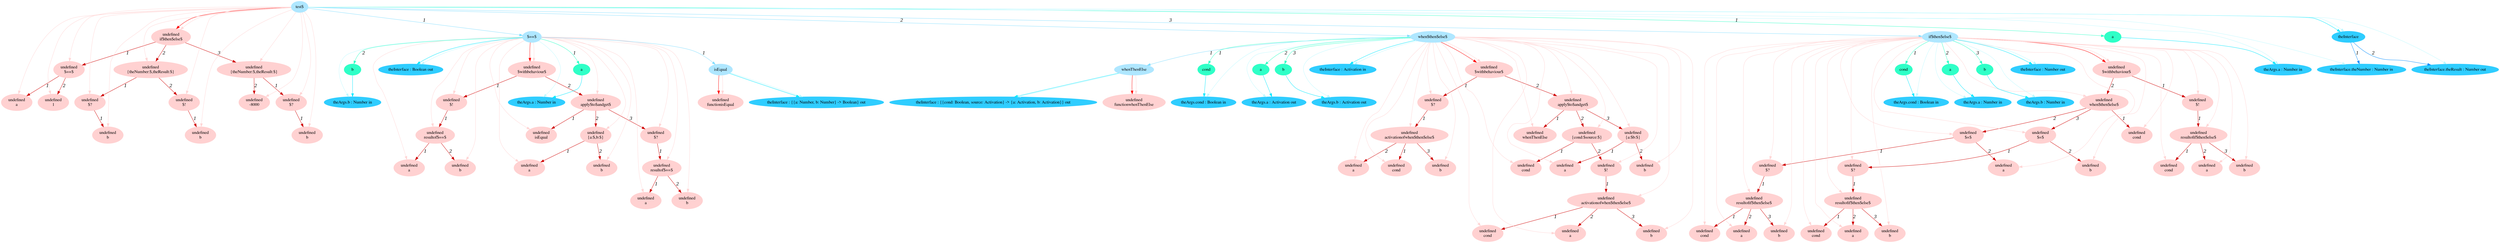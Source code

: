 digraph g{node_12953 [shape="ellipse", style="filled", color="#ffd1d1", fontname="Times", label="undefined
functionisEqual" ]
node_12970 [shape="ellipse", style="filled", color="#ffd1d1", fontname="Times", label="undefined
$withbehaviour$" ]
node_12972 [shape="ellipse", style="filled", color="#ffd1d1", fontname="Times", label="undefined
$!" ]
node_12974 [shape="ellipse", style="filled", color="#ffd1d1", fontname="Times", label="undefined
resultof$==$" ]
node_12976 [shape="ellipse", style="filled", color="#ffd1d1", fontname="Times", label="undefined
a" ]
node_12978 [shape="ellipse", style="filled", color="#ffd1d1", fontname="Times", label="undefined
b" ]
node_12983 [shape="ellipse", style="filled", color="#ffd1d1", fontname="Times", label="undefined
apply$to$andget$" ]
node_12985 [shape="ellipse", style="filled", color="#ffd1d1", fontname="Times", label="undefined
isEqual" ]
node_12987 [shape="ellipse", style="filled", color="#ffd1d1", fontname="Times", label="undefined
{a:$,b:$}" ]
node_12989 [shape="ellipse", style="filled", color="#ffd1d1", fontname="Times", label="undefined
a" ]
node_12991 [shape="ellipse", style="filled", color="#ffd1d1", fontname="Times", label="undefined
b" ]
node_12995 [shape="ellipse", style="filled", color="#ffd1d1", fontname="Times", label="undefined
$?" ]
node_12997 [shape="ellipse", style="filled", color="#ffd1d1", fontname="Times", label="undefined
resultof$==$" ]
node_12999 [shape="ellipse", style="filled", color="#ffd1d1", fontname="Times", label="undefined
a" ]
node_13001 [shape="ellipse", style="filled", color="#ffd1d1", fontname="Times", label="undefined
b" ]
node_13017 [shape="ellipse", style="filled", color="#ffd1d1", fontname="Times", label="undefined
functionwhenThenElse" ]
node_13039 [shape="ellipse", style="filled", color="#ffd1d1", fontname="Times", label="undefined
$withbehaviour$" ]
node_13041 [shape="ellipse", style="filled", color="#ffd1d1", fontname="Times", label="undefined
$?" ]
node_13043 [shape="ellipse", style="filled", color="#ffd1d1", fontname="Times", label="undefined
activationofwhen$then$else$" ]
node_13045 [shape="ellipse", style="filled", color="#ffd1d1", fontname="Times", label="undefined
cond" ]
node_13047 [shape="ellipse", style="filled", color="#ffd1d1", fontname="Times", label="undefined
a" ]
node_13049 [shape="ellipse", style="filled", color="#ffd1d1", fontname="Times", label="undefined
b" ]
node_13055 [shape="ellipse", style="filled", color="#ffd1d1", fontname="Times", label="undefined
apply$to$andget$" ]
node_13057 [shape="ellipse", style="filled", color="#ffd1d1", fontname="Times", label="undefined
whenThenElse" ]
node_13059 [shape="ellipse", style="filled", color="#ffd1d1", fontname="Times", label="undefined
{cond:$source:$}" ]
node_13061 [shape="ellipse", style="filled", color="#ffd1d1", fontname="Times", label="undefined
cond" ]
node_13063 [shape="ellipse", style="filled", color="#ffd1d1", fontname="Times", label="undefined
$!" ]
node_13065 [shape="ellipse", style="filled", color="#ffd1d1", fontname="Times", label="undefined
activationofwhen$then$else$" ]
node_13067 [shape="ellipse", style="filled", color="#ffd1d1", fontname="Times", label="undefined
cond" ]
node_13069 [shape="ellipse", style="filled", color="#ffd1d1", fontname="Times", label="undefined
a" ]
node_13071 [shape="ellipse", style="filled", color="#ffd1d1", fontname="Times", label="undefined
b" ]
node_13079 [shape="ellipse", style="filled", color="#ffd1d1", fontname="Times", label="undefined
{a:$b:$}" ]
node_13081 [shape="ellipse", style="filled", color="#ffd1d1", fontname="Times", label="undefined
a" ]
node_13083 [shape="ellipse", style="filled", color="#ffd1d1", fontname="Times", label="undefined
b" ]
node_13112 [shape="ellipse", style="filled", color="#ffd1d1", fontname="Times", label="undefined
$withbehaviour$" ]
node_13114 [shape="ellipse", style="filled", color="#ffd1d1", fontname="Times", label="undefined
$!" ]
node_13116 [shape="ellipse", style="filled", color="#ffd1d1", fontname="Times", label="undefined
resultofif$then$else$" ]
node_13118 [shape="ellipse", style="filled", color="#ffd1d1", fontname="Times", label="undefined
cond" ]
node_13120 [shape="ellipse", style="filled", color="#ffd1d1", fontname="Times", label="undefined
a" ]
node_13122 [shape="ellipse", style="filled", color="#ffd1d1", fontname="Times", label="undefined
b" ]
node_13128 [shape="ellipse", style="filled", color="#ffd1d1", fontname="Times", label="undefined
when$then$else$" ]
node_13130 [shape="ellipse", style="filled", color="#ffd1d1", fontname="Times", label="undefined
cond" ]
node_13132 [shape="ellipse", style="filled", color="#ffd1d1", fontname="Times", label="undefined
$=$" ]
node_13134 [shape="ellipse", style="filled", color="#ffd1d1", fontname="Times", label="undefined
$?" ]
node_13136 [shape="ellipse", style="filled", color="#ffd1d1", fontname="Times", label="undefined
resultofif$then$else$" ]
node_13138 [shape="ellipse", style="filled", color="#ffd1d1", fontname="Times", label="undefined
cond" ]
node_13140 [shape="ellipse", style="filled", color="#ffd1d1", fontname="Times", label="undefined
a" ]
node_13142 [shape="ellipse", style="filled", color="#ffd1d1", fontname="Times", label="undefined
b" ]
node_13148 [shape="ellipse", style="filled", color="#ffd1d1", fontname="Times", label="undefined
a" ]
node_13152 [shape="ellipse", style="filled", color="#ffd1d1", fontname="Times", label="undefined
$=$" ]
node_13154 [shape="ellipse", style="filled", color="#ffd1d1", fontname="Times", label="undefined
$?" ]
node_13156 [shape="ellipse", style="filled", color="#ffd1d1", fontname="Times", label="undefined
resultofif$then$else$" ]
node_13158 [shape="ellipse", style="filled", color="#ffd1d1", fontname="Times", label="undefined
cond" ]
node_13160 [shape="ellipse", style="filled", color="#ffd1d1", fontname="Times", label="undefined
a" ]
node_13162 [shape="ellipse", style="filled", color="#ffd1d1", fontname="Times", label="undefined
b" ]
node_13168 [shape="ellipse", style="filled", color="#ffd1d1", fontname="Times", label="undefined
b" ]
node_13195 [shape="ellipse", style="filled", color="#ffd1d1", fontname="Times", label="undefined
if$then$else$" ]
node_13197 [shape="ellipse", style="filled", color="#ffd1d1", fontname="Times", label="undefined
$==$" ]
node_13199 [shape="ellipse", style="filled", color="#ffd1d1", fontname="Times", label="undefined
a" ]
node_13201 [shape="ellipse", style="filled", color="#ffd1d1", fontname="Times", label="undefined
1" ]
node_13205 [shape="ellipse", style="filled", color="#ffd1d1", fontname="Times", label="undefined
{theNumber:$,theResult:$}" ]
node_13207 [shape="ellipse", style="filled", color="#ffd1d1", fontname="Times", label="undefined
$?" ]
node_13209 [shape="ellipse", style="filled", color="#ffd1d1", fontname="Times", label="undefined
b" ]
node_13212 [shape="ellipse", style="filled", color="#ffd1d1", fontname="Times", label="undefined
$!" ]
node_13214 [shape="ellipse", style="filled", color="#ffd1d1", fontname="Times", label="undefined
b" ]
node_13219 [shape="ellipse", style="filled", color="#ffd1d1", fontname="Times", label="undefined
{theNumber:$,theResult:$}" ]
node_13221 [shape="ellipse", style="filled", color="#ffd1d1", fontname="Times", label="undefined
$?" ]
node_13223 [shape="ellipse", style="filled", color="#ffd1d1", fontname="Times", label="undefined
b" ]
node_13226 [shape="ellipse", style="filled", color="#ffd1d1", fontname="Times", label="undefined
-8000" ]
node_12947 [shape="ellipse", style="filled", color="#afe7ff", fontname="Times", label="test$" ]
node_12948 [shape="ellipse", style="filled", color="#afe7ff", fontname="Times", label="$==$" ]
node_12949 [shape="ellipse", style="filled", color="#afe7ff", fontname="Times", label="isEqual" ]
node_13012 [shape="ellipse", style="filled", color="#afe7ff", fontname="Times", label="when$then$else$" ]
node_13013 [shape="ellipse", style="filled", color="#afe7ff", fontname="Times", label="whenThenElse" ]
node_13093 [shape="ellipse", style="filled", color="#afe7ff", fontname="Times", label="if$then$else$" ]
node_12957 [shape="ellipse", style="filled", color="#2fffc7", fontname="Times", label="a" ]
node_12961 [shape="ellipse", style="filled", color="#2fffc7", fontname="Times", label="b" ]
node_13021 [shape="ellipse", style="filled", color="#2fffc7", fontname="Times", label="cond" ]
node_13025 [shape="ellipse", style="filled", color="#2fffc7", fontname="Times", label="a" ]
node_13029 [shape="ellipse", style="filled", color="#2fffc7", fontname="Times", label="b" ]
node_13094 [shape="ellipse", style="filled", color="#2fffc7", fontname="Times", label="cond" ]
node_13098 [shape="ellipse", style="filled", color="#2fffc7", fontname="Times", label="a" ]
node_13102 [shape="ellipse", style="filled", color="#2fffc7", fontname="Times", label="b" ]
node_13181 [shape="ellipse", style="filled", color="#2fffc7", fontname="Times", label="a" ]
node_12950 [shape="ellipse", style="filled", color="#2fcdff", fontname="Times", label="theInterface : {{a: Number, b: Number} -> Boolean} out" ]
node_12958 [shape="ellipse", style="filled", color="#2fcdff", fontname="Times", label="theArgs.a : Number in" ]
node_12962 [shape="ellipse", style="filled", color="#2fcdff", fontname="Times", label="theArgs.b : Number in" ]
node_12967 [shape="ellipse", style="filled", color="#2fcdff", fontname="Times", label="theInterface : Boolean out" ]
node_13014 [shape="ellipse", style="filled", color="#2fcdff", fontname="Times", label="theInterface : {{cond: Boolean, source: Activation} -> {a: Activation, b: Activation}} out" ]
node_13022 [shape="ellipse", style="filled", color="#2fcdff", fontname="Times", label="theArgs.cond : Boolean in" ]
node_13026 [shape="ellipse", style="filled", color="#2fcdff", fontname="Times", label="theArgs.a : Activation out" ]
node_13030 [shape="ellipse", style="filled", color="#2fcdff", fontname="Times", label="theArgs.b : Activation out" ]
node_13036 [shape="ellipse", style="filled", color="#2fcdff", fontname="Times", label="theInterface : Activation in" ]
node_13095 [shape="ellipse", style="filled", color="#2fcdff", fontname="Times", label="theArgs.cond : Boolean in" ]
node_13099 [shape="ellipse", style="filled", color="#2fcdff", fontname="Times", label="theArgs.a : Number in" ]
node_13103 [shape="ellipse", style="filled", color="#2fcdff", fontname="Times", label="theArgs.b : Number in" ]
node_13109 [shape="ellipse", style="filled", color="#2fcdff", fontname="Times", label="theInterface : Number out" ]
node_13182 [shape="ellipse", style="filled", color="#2fcdff", fontname="Times", label="theArgs.a : Number in" ]
node_13186 [shape="ellipse", style="filled", color="#2fcdff", fontname="Times", label="theInterface" ]
node_13187 [shape="ellipse", style="filled", color="#2fcdff", fontname="Times", label="theInterface.theNumber : Number in" ]
node_13189 [shape="ellipse", style="filled", color="#2fcdff", fontname="Times", label="theInterface.theResult : Number out" ]
node_12974 -> node_12976 [dir=forward, arrowHead=normal, fontname="Times-Italic", arrowsize=1, color="#d00000", label="1",  headlabel="", taillabel="" ]
node_12974 -> node_12978 [dir=forward, arrowHead=normal, fontname="Times-Italic", arrowsize=1, color="#d00000", label="2",  headlabel="", taillabel="" ]
node_12972 -> node_12974 [dir=forward, arrowHead=normal, fontname="Times-Italic", arrowsize=1, color="#d00000", label="1",  headlabel="", taillabel="" ]
node_12987 -> node_12989 [dir=forward, arrowHead=normal, fontname="Times-Italic", arrowsize=1, color="#d00000", label="1",  headlabel="", taillabel="" ]
node_12987 -> node_12991 [dir=forward, arrowHead=normal, fontname="Times-Italic", arrowsize=1, color="#d00000", label="2",  headlabel="", taillabel="" ]
node_12997 -> node_12999 [dir=forward, arrowHead=normal, fontname="Times-Italic", arrowsize=1, color="#d00000", label="1",  headlabel="", taillabel="" ]
node_12997 -> node_13001 [dir=forward, arrowHead=normal, fontname="Times-Italic", arrowsize=1, color="#d00000", label="2",  headlabel="", taillabel="" ]
node_12995 -> node_12997 [dir=forward, arrowHead=normal, fontname="Times-Italic", arrowsize=1, color="#d00000", label="1",  headlabel="", taillabel="" ]
node_12983 -> node_12985 [dir=forward, arrowHead=normal, fontname="Times-Italic", arrowsize=1, color="#d00000", label="1",  headlabel="", taillabel="" ]
node_12983 -> node_12987 [dir=forward, arrowHead=normal, fontname="Times-Italic", arrowsize=1, color="#d00000", label="2",  headlabel="", taillabel="" ]
node_12983 -> node_12995 [dir=forward, arrowHead=normal, fontname="Times-Italic", arrowsize=1, color="#d00000", label="3",  headlabel="", taillabel="" ]
node_12970 -> node_12972 [dir=forward, arrowHead=normal, fontname="Times-Italic", arrowsize=1, color="#d00000", label="1",  headlabel="", taillabel="" ]
node_12970 -> node_12983 [dir=forward, arrowHead=normal, fontname="Times-Italic", arrowsize=1, color="#d00000", label="2",  headlabel="", taillabel="" ]
node_13043 -> node_13045 [dir=forward, arrowHead=normal, fontname="Times-Italic", arrowsize=1, color="#d00000", label="1",  headlabel="", taillabel="" ]
node_13043 -> node_13047 [dir=forward, arrowHead=normal, fontname="Times-Italic", arrowsize=1, color="#d00000", label="2",  headlabel="", taillabel="" ]
node_13043 -> node_13049 [dir=forward, arrowHead=normal, fontname="Times-Italic", arrowsize=1, color="#d00000", label="3",  headlabel="", taillabel="" ]
node_13041 -> node_13043 [dir=forward, arrowHead=normal, fontname="Times-Italic", arrowsize=1, color="#d00000", label="1",  headlabel="", taillabel="" ]
node_13065 -> node_13067 [dir=forward, arrowHead=normal, fontname="Times-Italic", arrowsize=1, color="#d00000", label="1",  headlabel="", taillabel="" ]
node_13065 -> node_13069 [dir=forward, arrowHead=normal, fontname="Times-Italic", arrowsize=1, color="#d00000", label="2",  headlabel="", taillabel="" ]
node_13065 -> node_13071 [dir=forward, arrowHead=normal, fontname="Times-Italic", arrowsize=1, color="#d00000", label="3",  headlabel="", taillabel="" ]
node_13063 -> node_13065 [dir=forward, arrowHead=normal, fontname="Times-Italic", arrowsize=1, color="#d00000", label="1",  headlabel="", taillabel="" ]
node_13059 -> node_13061 [dir=forward, arrowHead=normal, fontname="Times-Italic", arrowsize=1, color="#d00000", label="1",  headlabel="", taillabel="" ]
node_13059 -> node_13063 [dir=forward, arrowHead=normal, fontname="Times-Italic", arrowsize=1, color="#d00000", label="2",  headlabel="", taillabel="" ]
node_13079 -> node_13081 [dir=forward, arrowHead=normal, fontname="Times-Italic", arrowsize=1, color="#d00000", label="1",  headlabel="", taillabel="" ]
node_13079 -> node_13083 [dir=forward, arrowHead=normal, fontname="Times-Italic", arrowsize=1, color="#d00000", label="2",  headlabel="", taillabel="" ]
node_13055 -> node_13057 [dir=forward, arrowHead=normal, fontname="Times-Italic", arrowsize=1, color="#d00000", label="1",  headlabel="", taillabel="" ]
node_13055 -> node_13059 [dir=forward, arrowHead=normal, fontname="Times-Italic", arrowsize=1, color="#d00000", label="2",  headlabel="", taillabel="" ]
node_13055 -> node_13079 [dir=forward, arrowHead=normal, fontname="Times-Italic", arrowsize=1, color="#d00000", label="3",  headlabel="", taillabel="" ]
node_13039 -> node_13041 [dir=forward, arrowHead=normal, fontname="Times-Italic", arrowsize=1, color="#d00000", label="1",  headlabel="", taillabel="" ]
node_13039 -> node_13055 [dir=forward, arrowHead=normal, fontname="Times-Italic", arrowsize=1, color="#d00000", label="2",  headlabel="", taillabel="" ]
node_13116 -> node_13118 [dir=forward, arrowHead=normal, fontname="Times-Italic", arrowsize=1, color="#d00000", label="1",  headlabel="", taillabel="" ]
node_13116 -> node_13120 [dir=forward, arrowHead=normal, fontname="Times-Italic", arrowsize=1, color="#d00000", label="2",  headlabel="", taillabel="" ]
node_13116 -> node_13122 [dir=forward, arrowHead=normal, fontname="Times-Italic", arrowsize=1, color="#d00000", label="3",  headlabel="", taillabel="" ]
node_13114 -> node_13116 [dir=forward, arrowHead=normal, fontname="Times-Italic", arrowsize=1, color="#d00000", label="1",  headlabel="", taillabel="" ]
node_13136 -> node_13138 [dir=forward, arrowHead=normal, fontname="Times-Italic", arrowsize=1, color="#d00000", label="1",  headlabel="", taillabel="" ]
node_13136 -> node_13140 [dir=forward, arrowHead=normal, fontname="Times-Italic", arrowsize=1, color="#d00000", label="2",  headlabel="", taillabel="" ]
node_13136 -> node_13142 [dir=forward, arrowHead=normal, fontname="Times-Italic", arrowsize=1, color="#d00000", label="3",  headlabel="", taillabel="" ]
node_13134 -> node_13136 [dir=forward, arrowHead=normal, fontname="Times-Italic", arrowsize=1, color="#d00000", label="1",  headlabel="", taillabel="" ]
node_13132 -> node_13134 [dir=forward, arrowHead=normal, fontname="Times-Italic", arrowsize=1, color="#d00000", label="1",  headlabel="", taillabel="" ]
node_13132 -> node_13148 [dir=forward, arrowHead=normal, fontname="Times-Italic", arrowsize=1, color="#d00000", label="2",  headlabel="", taillabel="" ]
node_13156 -> node_13158 [dir=forward, arrowHead=normal, fontname="Times-Italic", arrowsize=1, color="#d00000", label="1",  headlabel="", taillabel="" ]
node_13156 -> node_13160 [dir=forward, arrowHead=normal, fontname="Times-Italic", arrowsize=1, color="#d00000", label="2",  headlabel="", taillabel="" ]
node_13156 -> node_13162 [dir=forward, arrowHead=normal, fontname="Times-Italic", arrowsize=1, color="#d00000", label="3",  headlabel="", taillabel="" ]
node_13154 -> node_13156 [dir=forward, arrowHead=normal, fontname="Times-Italic", arrowsize=1, color="#d00000", label="1",  headlabel="", taillabel="" ]
node_13152 -> node_13154 [dir=forward, arrowHead=normal, fontname="Times-Italic", arrowsize=1, color="#d00000", label="1",  headlabel="", taillabel="" ]
node_13152 -> node_13168 [dir=forward, arrowHead=normal, fontname="Times-Italic", arrowsize=1, color="#d00000", label="2",  headlabel="", taillabel="" ]
node_13128 -> node_13130 [dir=forward, arrowHead=normal, fontname="Times-Italic", arrowsize=1, color="#d00000", label="1",  headlabel="", taillabel="" ]
node_13128 -> node_13132 [dir=forward, arrowHead=normal, fontname="Times-Italic", arrowsize=1, color="#d00000", label="2",  headlabel="", taillabel="" ]
node_13128 -> node_13152 [dir=forward, arrowHead=normal, fontname="Times-Italic", arrowsize=1, color="#d00000", label="3",  headlabel="", taillabel="" ]
node_13112 -> node_13114 [dir=forward, arrowHead=normal, fontname="Times-Italic", arrowsize=1, color="#d00000", label="1",  headlabel="", taillabel="" ]
node_13112 -> node_13128 [dir=forward, arrowHead=normal, fontname="Times-Italic", arrowsize=1, color="#d00000", label="2",  headlabel="", taillabel="" ]
node_13197 -> node_13199 [dir=forward, arrowHead=normal, fontname="Times-Italic", arrowsize=1, color="#d00000", label="1",  headlabel="", taillabel="" ]
node_13197 -> node_13201 [dir=forward, arrowHead=normal, fontname="Times-Italic", arrowsize=1, color="#d00000", label="2",  headlabel="", taillabel="" ]
node_13207 -> node_13209 [dir=forward, arrowHead=normal, fontname="Times-Italic", arrowsize=1, color="#d00000", label="1",  headlabel="", taillabel="" ]
node_13212 -> node_13214 [dir=forward, arrowHead=normal, fontname="Times-Italic", arrowsize=1, color="#d00000", label="1",  headlabel="", taillabel="" ]
node_13205 -> node_13207 [dir=forward, arrowHead=normal, fontname="Times-Italic", arrowsize=1, color="#d00000", label="1",  headlabel="", taillabel="" ]
node_13205 -> node_13212 [dir=forward, arrowHead=normal, fontname="Times-Italic", arrowsize=1, color="#d00000", label="2",  headlabel="", taillabel="" ]
node_13221 -> node_13223 [dir=forward, arrowHead=normal, fontname="Times-Italic", arrowsize=1, color="#d00000", label="1",  headlabel="", taillabel="" ]
node_13219 -> node_13221 [dir=forward, arrowHead=normal, fontname="Times-Italic", arrowsize=1, color="#d00000", label="1",  headlabel="", taillabel="" ]
node_13219 -> node_13226 [dir=forward, arrowHead=normal, fontname="Times-Italic", arrowsize=1, color="#d00000", label="2",  headlabel="", taillabel="" ]
node_13195 -> node_13197 [dir=forward, arrowHead=normal, fontname="Times-Italic", arrowsize=1, color="#d00000", label="1",  headlabel="", taillabel="" ]
node_13195 -> node_13205 [dir=forward, arrowHead=normal, fontname="Times-Italic", arrowsize=1, color="#d00000", label="2",  headlabel="", taillabel="" ]
node_13195 -> node_13219 [dir=forward, arrowHead=normal, fontname="Times-Italic", arrowsize=1, color="#d00000", label="3",  headlabel="", taillabel="" ]
node_12949 -> node_12953 [dir=forward, arrowHead=normal, fontname="Times-Italic", arrowsize=1, color="#ff0000", label="",  headlabel="", taillabel="" ]
node_12948 -> node_12970 [dir=forward, arrowHead=normal, fontname="Times-Italic", arrowsize=1, color="#ff0000", label="",  headlabel="", taillabel="" ]
node_13013 -> node_13017 [dir=forward, arrowHead=normal, fontname="Times-Italic", arrowsize=1, color="#ff0000", label="",  headlabel="", taillabel="" ]
node_13012 -> node_13039 [dir=forward, arrowHead=normal, fontname="Times-Italic", arrowsize=1, color="#ff0000", label="",  headlabel="", taillabel="" ]
node_13093 -> node_13112 [dir=forward, arrowHead=normal, fontname="Times-Italic", arrowsize=1, color="#ff0000", label="",  headlabel="", taillabel="" ]
node_12947 -> node_13195 [dir=forward, arrowHead=normal, fontname="Times-Italic", arrowsize=1, color="#ff0000", label="",  headlabel="", taillabel="" ]
node_12949 -> node_12953 [dir=forward, arrowHead=normal, fontname="Times-Italic", arrowsize=1, color="#ffd5d5", label="",  headlabel="", taillabel="" ]
node_12948 -> node_12970 [dir=forward, arrowHead=normal, fontname="Times-Italic", arrowsize=1, color="#ffd5d5", label="",  headlabel="", taillabel="" ]
node_12948 -> node_12972 [dir=forward, arrowHead=normal, fontname="Times-Italic", arrowsize=1, color="#ffd5d5", label="",  headlabel="", taillabel="" ]
node_12948 -> node_12974 [dir=forward, arrowHead=normal, fontname="Times-Italic", arrowsize=1, color="#ffd5d5", label="",  headlabel="", taillabel="" ]
node_12948 -> node_12976 [dir=forward, arrowHead=normal, fontname="Times-Italic", arrowsize=1, color="#ffd5d5", label="",  headlabel="", taillabel="" ]
node_12948 -> node_12978 [dir=forward, arrowHead=normal, fontname="Times-Italic", arrowsize=1, color="#ffd5d5", label="",  headlabel="", taillabel="" ]
node_12948 -> node_12983 [dir=forward, arrowHead=normal, fontname="Times-Italic", arrowsize=1, color="#ffd5d5", label="",  headlabel="", taillabel="" ]
node_12948 -> node_12985 [dir=forward, arrowHead=normal, fontname="Times-Italic", arrowsize=1, color="#ffd5d5", label="",  headlabel="", taillabel="" ]
node_12948 -> node_12987 [dir=forward, arrowHead=normal, fontname="Times-Italic", arrowsize=1, color="#ffd5d5", label="",  headlabel="", taillabel="" ]
node_12948 -> node_12989 [dir=forward, arrowHead=normal, fontname="Times-Italic", arrowsize=1, color="#ffd5d5", label="",  headlabel="", taillabel="" ]
node_12948 -> node_12991 [dir=forward, arrowHead=normal, fontname="Times-Italic", arrowsize=1, color="#ffd5d5", label="",  headlabel="", taillabel="" ]
node_12948 -> node_12995 [dir=forward, arrowHead=normal, fontname="Times-Italic", arrowsize=1, color="#ffd5d5", label="",  headlabel="", taillabel="" ]
node_12948 -> node_12997 [dir=forward, arrowHead=normal, fontname="Times-Italic", arrowsize=1, color="#ffd5d5", label="",  headlabel="", taillabel="" ]
node_12948 -> node_12999 [dir=forward, arrowHead=normal, fontname="Times-Italic", arrowsize=1, color="#ffd5d5", label="",  headlabel="", taillabel="" ]
node_12948 -> node_13001 [dir=forward, arrowHead=normal, fontname="Times-Italic", arrowsize=1, color="#ffd5d5", label="",  headlabel="", taillabel="" ]
node_13013 -> node_13017 [dir=forward, arrowHead=normal, fontname="Times-Italic", arrowsize=1, color="#ffd5d5", label="",  headlabel="", taillabel="" ]
node_13012 -> node_13039 [dir=forward, arrowHead=normal, fontname="Times-Italic", arrowsize=1, color="#ffd5d5", label="",  headlabel="", taillabel="" ]
node_13012 -> node_13041 [dir=forward, arrowHead=normal, fontname="Times-Italic", arrowsize=1, color="#ffd5d5", label="",  headlabel="", taillabel="" ]
node_13012 -> node_13043 [dir=forward, arrowHead=normal, fontname="Times-Italic", arrowsize=1, color="#ffd5d5", label="",  headlabel="", taillabel="" ]
node_13012 -> node_13045 [dir=forward, arrowHead=normal, fontname="Times-Italic", arrowsize=1, color="#ffd5d5", label="",  headlabel="", taillabel="" ]
node_13012 -> node_13047 [dir=forward, arrowHead=normal, fontname="Times-Italic", arrowsize=1, color="#ffd5d5", label="",  headlabel="", taillabel="" ]
node_13012 -> node_13049 [dir=forward, arrowHead=normal, fontname="Times-Italic", arrowsize=1, color="#ffd5d5", label="",  headlabel="", taillabel="" ]
node_13012 -> node_13055 [dir=forward, arrowHead=normal, fontname="Times-Italic", arrowsize=1, color="#ffd5d5", label="",  headlabel="", taillabel="" ]
node_13012 -> node_13057 [dir=forward, arrowHead=normal, fontname="Times-Italic", arrowsize=1, color="#ffd5d5", label="",  headlabel="", taillabel="" ]
node_13012 -> node_13059 [dir=forward, arrowHead=normal, fontname="Times-Italic", arrowsize=1, color="#ffd5d5", label="",  headlabel="", taillabel="" ]
node_13012 -> node_13061 [dir=forward, arrowHead=normal, fontname="Times-Italic", arrowsize=1, color="#ffd5d5", label="",  headlabel="", taillabel="" ]
node_13012 -> node_13063 [dir=forward, arrowHead=normal, fontname="Times-Italic", arrowsize=1, color="#ffd5d5", label="",  headlabel="", taillabel="" ]
node_13012 -> node_13065 [dir=forward, arrowHead=normal, fontname="Times-Italic", arrowsize=1, color="#ffd5d5", label="",  headlabel="", taillabel="" ]
node_13012 -> node_13067 [dir=forward, arrowHead=normal, fontname="Times-Italic", arrowsize=1, color="#ffd5d5", label="",  headlabel="", taillabel="" ]
node_13012 -> node_13069 [dir=forward, arrowHead=normal, fontname="Times-Italic", arrowsize=1, color="#ffd5d5", label="",  headlabel="", taillabel="" ]
node_13012 -> node_13071 [dir=forward, arrowHead=normal, fontname="Times-Italic", arrowsize=1, color="#ffd5d5", label="",  headlabel="", taillabel="" ]
node_13012 -> node_13079 [dir=forward, arrowHead=normal, fontname="Times-Italic", arrowsize=1, color="#ffd5d5", label="",  headlabel="", taillabel="" ]
node_13012 -> node_13081 [dir=forward, arrowHead=normal, fontname="Times-Italic", arrowsize=1, color="#ffd5d5", label="",  headlabel="", taillabel="" ]
node_13012 -> node_13083 [dir=forward, arrowHead=normal, fontname="Times-Italic", arrowsize=1, color="#ffd5d5", label="",  headlabel="", taillabel="" ]
node_13093 -> node_13112 [dir=forward, arrowHead=normal, fontname="Times-Italic", arrowsize=1, color="#ffd5d5", label="",  headlabel="", taillabel="" ]
node_13093 -> node_13114 [dir=forward, arrowHead=normal, fontname="Times-Italic", arrowsize=1, color="#ffd5d5", label="",  headlabel="", taillabel="" ]
node_13093 -> node_13116 [dir=forward, arrowHead=normal, fontname="Times-Italic", arrowsize=1, color="#ffd5d5", label="",  headlabel="", taillabel="" ]
node_13093 -> node_13118 [dir=forward, arrowHead=normal, fontname="Times-Italic", arrowsize=1, color="#ffd5d5", label="",  headlabel="", taillabel="" ]
node_13093 -> node_13120 [dir=forward, arrowHead=normal, fontname="Times-Italic", arrowsize=1, color="#ffd5d5", label="",  headlabel="", taillabel="" ]
node_13093 -> node_13122 [dir=forward, arrowHead=normal, fontname="Times-Italic", arrowsize=1, color="#ffd5d5", label="",  headlabel="", taillabel="" ]
node_13093 -> node_13128 [dir=forward, arrowHead=normal, fontname="Times-Italic", arrowsize=1, color="#ffd5d5", label="",  headlabel="", taillabel="" ]
node_13093 -> node_13130 [dir=forward, arrowHead=normal, fontname="Times-Italic", arrowsize=1, color="#ffd5d5", label="",  headlabel="", taillabel="" ]
node_13093 -> node_13132 [dir=forward, arrowHead=normal, fontname="Times-Italic", arrowsize=1, color="#ffd5d5", label="",  headlabel="", taillabel="" ]
node_13093 -> node_13134 [dir=forward, arrowHead=normal, fontname="Times-Italic", arrowsize=1, color="#ffd5d5", label="",  headlabel="", taillabel="" ]
node_13093 -> node_13136 [dir=forward, arrowHead=normal, fontname="Times-Italic", arrowsize=1, color="#ffd5d5", label="",  headlabel="", taillabel="" ]
node_13093 -> node_13138 [dir=forward, arrowHead=normal, fontname="Times-Italic", arrowsize=1, color="#ffd5d5", label="",  headlabel="", taillabel="" ]
node_13093 -> node_13140 [dir=forward, arrowHead=normal, fontname="Times-Italic", arrowsize=1, color="#ffd5d5", label="",  headlabel="", taillabel="" ]
node_13093 -> node_13142 [dir=forward, arrowHead=normal, fontname="Times-Italic", arrowsize=1, color="#ffd5d5", label="",  headlabel="", taillabel="" ]
node_13093 -> node_13148 [dir=forward, arrowHead=normal, fontname="Times-Italic", arrowsize=1, color="#ffd5d5", label="",  headlabel="", taillabel="" ]
node_13093 -> node_13152 [dir=forward, arrowHead=normal, fontname="Times-Italic", arrowsize=1, color="#ffd5d5", label="",  headlabel="", taillabel="" ]
node_13093 -> node_13154 [dir=forward, arrowHead=normal, fontname="Times-Italic", arrowsize=1, color="#ffd5d5", label="",  headlabel="", taillabel="" ]
node_13093 -> node_13156 [dir=forward, arrowHead=normal, fontname="Times-Italic", arrowsize=1, color="#ffd5d5", label="",  headlabel="", taillabel="" ]
node_13093 -> node_13158 [dir=forward, arrowHead=normal, fontname="Times-Italic", arrowsize=1, color="#ffd5d5", label="",  headlabel="", taillabel="" ]
node_13093 -> node_13160 [dir=forward, arrowHead=normal, fontname="Times-Italic", arrowsize=1, color="#ffd5d5", label="",  headlabel="", taillabel="" ]
node_13093 -> node_13162 [dir=forward, arrowHead=normal, fontname="Times-Italic", arrowsize=1, color="#ffd5d5", label="",  headlabel="", taillabel="" ]
node_13093 -> node_13168 [dir=forward, arrowHead=normal, fontname="Times-Italic", arrowsize=1, color="#ffd5d5", label="",  headlabel="", taillabel="" ]
node_12947 -> node_13195 [dir=forward, arrowHead=normal, fontname="Times-Italic", arrowsize=1, color="#ffd5d5", label="",  headlabel="", taillabel="" ]
node_12947 -> node_13197 [dir=forward, arrowHead=normal, fontname="Times-Italic", arrowsize=1, color="#ffd5d5", label="",  headlabel="", taillabel="" ]
node_12947 -> node_13199 [dir=forward, arrowHead=normal, fontname="Times-Italic", arrowsize=1, color="#ffd5d5", label="",  headlabel="", taillabel="" ]
node_12947 -> node_13201 [dir=forward, arrowHead=normal, fontname="Times-Italic", arrowsize=1, color="#ffd5d5", label="",  headlabel="", taillabel="" ]
node_12947 -> node_13205 [dir=forward, arrowHead=normal, fontname="Times-Italic", arrowsize=1, color="#ffd5d5", label="",  headlabel="", taillabel="" ]
node_12947 -> node_13207 [dir=forward, arrowHead=normal, fontname="Times-Italic", arrowsize=1, color="#ffd5d5", label="",  headlabel="", taillabel="" ]
node_12947 -> node_13209 [dir=forward, arrowHead=normal, fontname="Times-Italic", arrowsize=1, color="#ffd5d5", label="",  headlabel="", taillabel="" ]
node_12947 -> node_13212 [dir=forward, arrowHead=normal, fontname="Times-Italic", arrowsize=1, color="#ffd5d5", label="",  headlabel="", taillabel="" ]
node_12947 -> node_13214 [dir=forward, arrowHead=normal, fontname="Times-Italic", arrowsize=1, color="#ffd5d5", label="",  headlabel="", taillabel="" ]
node_12947 -> node_13219 [dir=forward, arrowHead=normal, fontname="Times-Italic", arrowsize=1, color="#ffd5d5", label="",  headlabel="", taillabel="" ]
node_12947 -> node_13221 [dir=forward, arrowHead=normal, fontname="Times-Italic", arrowsize=1, color="#ffd5d5", label="",  headlabel="", taillabel="" ]
node_12947 -> node_13223 [dir=forward, arrowHead=normal, fontname="Times-Italic", arrowsize=1, color="#ffd5d5", label="",  headlabel="", taillabel="" ]
node_12947 -> node_13226 [dir=forward, arrowHead=normal, fontname="Times-Italic", arrowsize=1, color="#ffd5d5", label="",  headlabel="", taillabel="" ]
node_12948 -> node_12957 [dir=forward, arrowHead=normal, fontname="Times-Italic", arrowsize=1, color="#2fffc7", label="1",  headlabel="", taillabel="" ]
node_12948 -> node_12961 [dir=forward, arrowHead=normal, fontname="Times-Italic", arrowsize=1, color="#2fffc7", label="2",  headlabel="", taillabel="" ]
node_13012 -> node_13021 [dir=forward, arrowHead=normal, fontname="Times-Italic", arrowsize=1, color="#2fffc7", label="1",  headlabel="", taillabel="" ]
node_13012 -> node_13025 [dir=forward, arrowHead=normal, fontname="Times-Italic", arrowsize=1, color="#2fffc7", label="2",  headlabel="", taillabel="" ]
node_13012 -> node_13029 [dir=forward, arrowHead=normal, fontname="Times-Italic", arrowsize=1, color="#2fffc7", label="3",  headlabel="", taillabel="" ]
node_13093 -> node_13094 [dir=forward, arrowHead=normal, fontname="Times-Italic", arrowsize=1, color="#2fffc7", label="1",  headlabel="", taillabel="" ]
node_13093 -> node_13098 [dir=forward, arrowHead=normal, fontname="Times-Italic", arrowsize=1, color="#2fffc7", label="2",  headlabel="", taillabel="" ]
node_13093 -> node_13102 [dir=forward, arrowHead=normal, fontname="Times-Italic", arrowsize=1, color="#2fffc7", label="3",  headlabel="", taillabel="" ]
node_12947 -> node_13181 [dir=forward, arrowHead=normal, fontname="Times-Italic", arrowsize=1, color="#2fffc7", label="1",  headlabel="", taillabel="" ]
node_12957 -> node_12958 [dir=forward, arrowHead=normal, fontname="Times-Italic", arrowsize=1, color="#00e8ff", label="",  headlabel="", taillabel="" ]
node_12961 -> node_12962 [dir=forward, arrowHead=normal, fontname="Times-Italic", arrowsize=1, color="#00e8ff", label="",  headlabel="", taillabel="" ]
node_13021 -> node_13022 [dir=forward, arrowHead=normal, fontname="Times-Italic", arrowsize=1, color="#00e8ff", label="",  headlabel="", taillabel="" ]
node_13025 -> node_13026 [dir=forward, arrowHead=normal, fontname="Times-Italic", arrowsize=1, color="#00e8ff", label="",  headlabel="", taillabel="" ]
node_13029 -> node_13030 [dir=forward, arrowHead=normal, fontname="Times-Italic", arrowsize=1, color="#00e8ff", label="",  headlabel="", taillabel="" ]
node_13094 -> node_13095 [dir=forward, arrowHead=normal, fontname="Times-Italic", arrowsize=1, color="#00e8ff", label="",  headlabel="", taillabel="" ]
node_13098 -> node_13099 [dir=forward, arrowHead=normal, fontname="Times-Italic", arrowsize=1, color="#00e8ff", label="",  headlabel="", taillabel="" ]
node_13102 -> node_13103 [dir=forward, arrowHead=normal, fontname="Times-Italic", arrowsize=1, color="#00e8ff", label="",  headlabel="", taillabel="" ]
node_13181 -> node_13182 [dir=forward, arrowHead=normal, fontname="Times-Italic", arrowsize=1, color="#00e8ff", label="",  headlabel="", taillabel="" ]
node_12949 -> node_12950 [dir=forward, arrowHead=normal, fontname="Times-Italic", arrowsize=1, color="#00e8ff", label="",  headlabel="", taillabel="" ]
node_12948 -> node_12967 [dir=forward, arrowHead=normal, fontname="Times-Italic", arrowsize=1, color="#00e8ff", label="",  headlabel="", taillabel="" ]
node_13013 -> node_13014 [dir=forward, arrowHead=normal, fontname="Times-Italic", arrowsize=1, color="#00e8ff", label="",  headlabel="", taillabel="" ]
node_13012 -> node_13036 [dir=forward, arrowHead=normal, fontname="Times-Italic", arrowsize=1, color="#00e8ff", label="",  headlabel="", taillabel="" ]
node_13093 -> node_13109 [dir=forward, arrowHead=normal, fontname="Times-Italic", arrowsize=1, color="#00e8ff", label="",  headlabel="", taillabel="" ]
node_12947 -> node_13186 [dir=forward, arrowHead=normal, fontname="Times-Italic", arrowsize=1, color="#00e8ff", label="",  headlabel="", taillabel="" ]
node_12949 -> node_12950 [dir=forward, arrowHead=normal, fontname="Times-Italic", arrowsize=1, color="#bef9ff", label="",  headlabel="", taillabel="" ]
node_12948 -> node_12958 [dir=forward, arrowHead=normal, fontname="Times-Italic", arrowsize=1, color="#bef9ff", label="",  headlabel="", taillabel="" ]
node_12948 -> node_12962 [dir=forward, arrowHead=normal, fontname="Times-Italic", arrowsize=1, color="#bef9ff", label="",  headlabel="", taillabel="" ]
node_12948 -> node_12967 [dir=forward, arrowHead=normal, fontname="Times-Italic", arrowsize=1, color="#bef9ff", label="",  headlabel="", taillabel="" ]
node_13013 -> node_13014 [dir=forward, arrowHead=normal, fontname="Times-Italic", arrowsize=1, color="#bef9ff", label="",  headlabel="", taillabel="" ]
node_13012 -> node_13022 [dir=forward, arrowHead=normal, fontname="Times-Italic", arrowsize=1, color="#bef9ff", label="",  headlabel="", taillabel="" ]
node_13012 -> node_13026 [dir=forward, arrowHead=normal, fontname="Times-Italic", arrowsize=1, color="#bef9ff", label="",  headlabel="", taillabel="" ]
node_13012 -> node_13030 [dir=forward, arrowHead=normal, fontname="Times-Italic", arrowsize=1, color="#bef9ff", label="",  headlabel="", taillabel="" ]
node_13012 -> node_13036 [dir=forward, arrowHead=normal, fontname="Times-Italic", arrowsize=1, color="#bef9ff", label="",  headlabel="", taillabel="" ]
node_13093 -> node_13095 [dir=forward, arrowHead=normal, fontname="Times-Italic", arrowsize=1, color="#bef9ff", label="",  headlabel="", taillabel="" ]
node_13093 -> node_13099 [dir=forward, arrowHead=normal, fontname="Times-Italic", arrowsize=1, color="#bef9ff", label="",  headlabel="", taillabel="" ]
node_13093 -> node_13103 [dir=forward, arrowHead=normal, fontname="Times-Italic", arrowsize=1, color="#bef9ff", label="",  headlabel="", taillabel="" ]
node_13093 -> node_13109 [dir=forward, arrowHead=normal, fontname="Times-Italic", arrowsize=1, color="#bef9ff", label="",  headlabel="", taillabel="" ]
node_12947 -> node_13182 [dir=forward, arrowHead=normal, fontname="Times-Italic", arrowsize=1, color="#bef9ff", label="",  headlabel="", taillabel="" ]
node_12947 -> node_13187 [dir=forward, arrowHead=normal, fontname="Times-Italic", arrowsize=1, color="#bef9ff", label="",  headlabel="", taillabel="" ]
node_12947 -> node_13189 [dir=forward, arrowHead=normal, fontname="Times-Italic", arrowsize=1, color="#bef9ff", label="",  headlabel="", taillabel="" ]
node_12947 -> node_13186 [dir=forward, arrowHead=normal, fontname="Times-Italic", arrowsize=1, color="#bef9ff", label="",  headlabel="", taillabel="" ]
node_13186 -> node_13187 [dir=forward, arrowHead=normal, fontname="Times-Italic", arrowsize=1, color="#008cff", label="1",  headlabel="", taillabel="" ]
node_13186 -> node_13189 [dir=forward, arrowHead=normal, fontname="Times-Italic", arrowsize=1, color="#008cff", label="2",  headlabel="", taillabel="" ]
node_12948 -> node_12949 [dir=forward, arrowHead=normal, fontname="Times-Italic", arrowsize=1, color="#81ddff", label="1",  headlabel="", taillabel="" ]
node_13012 -> node_13013 [dir=forward, arrowHead=normal, fontname="Times-Italic", arrowsize=1, color="#81ddff", label="1",  headlabel="", taillabel="" ]
node_12947 -> node_12948 [dir=forward, arrowHead=normal, fontname="Times-Italic", arrowsize=1, color="#81ddff", label="1",  headlabel="", taillabel="" ]
node_12947 -> node_13012 [dir=forward, arrowHead=normal, fontname="Times-Italic", arrowsize=1, color="#81ddff", label="2",  headlabel="", taillabel="" ]
node_12947 -> node_13093 [dir=forward, arrowHead=normal, fontname="Times-Italic", arrowsize=1, color="#81ddff", label="3",  headlabel="", taillabel="" ]
}